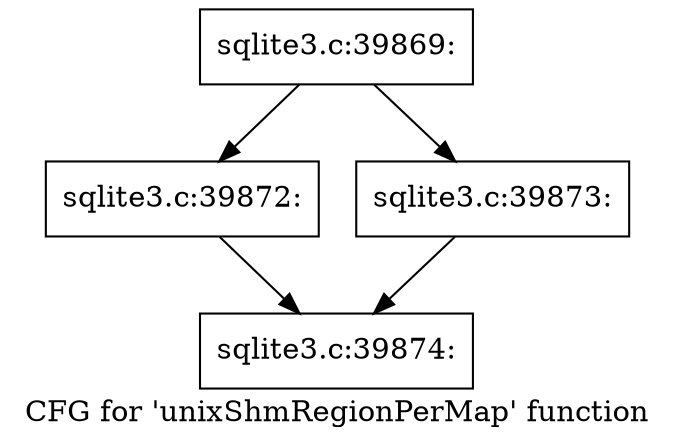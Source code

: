 digraph "CFG for 'unixShmRegionPerMap' function" {
	label="CFG for 'unixShmRegionPerMap' function";

	Node0x55c0f7106ae0 [shape=record,label="{sqlite3.c:39869:}"];
	Node0x55c0f7106ae0 -> Node0x55c0f7106f10;
	Node0x55c0f7106ae0 -> Node0x55c0f7106f60;
	Node0x55c0f7106f10 [shape=record,label="{sqlite3.c:39872:}"];
	Node0x55c0f7106f10 -> Node0x55c0f7106c60;
	Node0x55c0f7106f60 [shape=record,label="{sqlite3.c:39873:}"];
	Node0x55c0f7106f60 -> Node0x55c0f7106c60;
	Node0x55c0f7106c60 [shape=record,label="{sqlite3.c:39874:}"];
}
